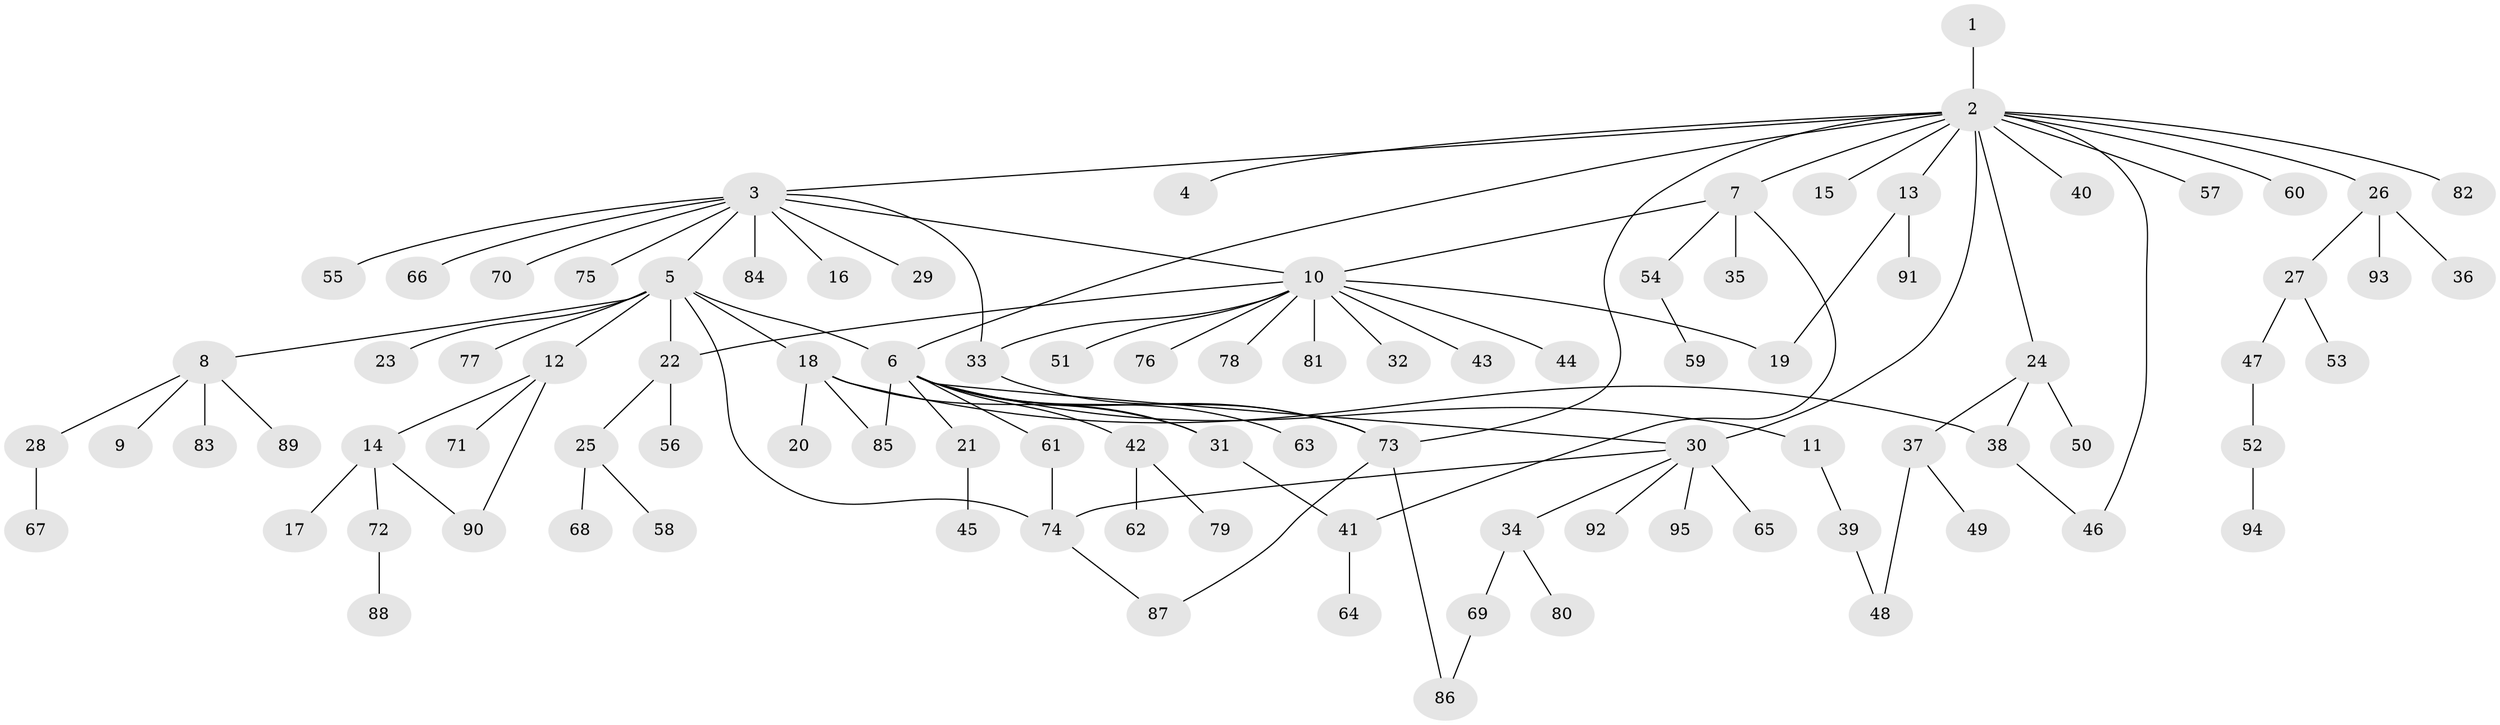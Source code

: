 // coarse degree distribution, {1: 0.5616438356164384, 15: 0.0273972602739726, 10: 0.0136986301369863, 8: 0.0136986301369863, 12: 0.0136986301369863, 4: 0.0410958904109589, 2: 0.1780821917808219, 3: 0.1095890410958904, 6: 0.0273972602739726, 5: 0.0136986301369863}
// Generated by graph-tools (version 1.1) at 2025/23/03/03/25 07:23:51]
// undirected, 95 vertices, 113 edges
graph export_dot {
graph [start="1"]
  node [color=gray90,style=filled];
  1;
  2;
  3;
  4;
  5;
  6;
  7;
  8;
  9;
  10;
  11;
  12;
  13;
  14;
  15;
  16;
  17;
  18;
  19;
  20;
  21;
  22;
  23;
  24;
  25;
  26;
  27;
  28;
  29;
  30;
  31;
  32;
  33;
  34;
  35;
  36;
  37;
  38;
  39;
  40;
  41;
  42;
  43;
  44;
  45;
  46;
  47;
  48;
  49;
  50;
  51;
  52;
  53;
  54;
  55;
  56;
  57;
  58;
  59;
  60;
  61;
  62;
  63;
  64;
  65;
  66;
  67;
  68;
  69;
  70;
  71;
  72;
  73;
  74;
  75;
  76;
  77;
  78;
  79;
  80;
  81;
  82;
  83;
  84;
  85;
  86;
  87;
  88;
  89;
  90;
  91;
  92;
  93;
  94;
  95;
  1 -- 2;
  2 -- 3;
  2 -- 4;
  2 -- 6;
  2 -- 7;
  2 -- 13;
  2 -- 15;
  2 -- 24;
  2 -- 26;
  2 -- 30;
  2 -- 40;
  2 -- 46;
  2 -- 57;
  2 -- 60;
  2 -- 73;
  2 -- 82;
  3 -- 5;
  3 -- 10;
  3 -- 16;
  3 -- 29;
  3 -- 33;
  3 -- 55;
  3 -- 66;
  3 -- 70;
  3 -- 75;
  3 -- 84;
  5 -- 6;
  5 -- 8;
  5 -- 12;
  5 -- 18;
  5 -- 22;
  5 -- 23;
  5 -- 74;
  5 -- 77;
  6 -- 11;
  6 -- 21;
  6 -- 30;
  6 -- 31;
  6 -- 42;
  6 -- 61;
  6 -- 63;
  6 -- 73;
  6 -- 85;
  7 -- 10;
  7 -- 35;
  7 -- 41;
  7 -- 54;
  8 -- 9;
  8 -- 28;
  8 -- 83;
  8 -- 89;
  10 -- 19;
  10 -- 22;
  10 -- 32;
  10 -- 33;
  10 -- 43;
  10 -- 44;
  10 -- 51;
  10 -- 76;
  10 -- 78;
  10 -- 81;
  11 -- 39;
  12 -- 14;
  12 -- 71;
  12 -- 90;
  13 -- 19;
  13 -- 91;
  14 -- 17;
  14 -- 72;
  14 -- 90;
  18 -- 20;
  18 -- 31;
  18 -- 38;
  18 -- 85;
  21 -- 45;
  22 -- 25;
  22 -- 56;
  24 -- 37;
  24 -- 38;
  24 -- 50;
  25 -- 58;
  25 -- 68;
  26 -- 27;
  26 -- 36;
  26 -- 93;
  27 -- 47;
  27 -- 53;
  28 -- 67;
  30 -- 34;
  30 -- 65;
  30 -- 74;
  30 -- 92;
  30 -- 95;
  31 -- 41;
  33 -- 73;
  34 -- 69;
  34 -- 80;
  37 -- 48;
  37 -- 49;
  38 -- 46;
  39 -- 48;
  41 -- 64;
  42 -- 62;
  42 -- 79;
  47 -- 52;
  52 -- 94;
  54 -- 59;
  61 -- 74;
  69 -- 86;
  72 -- 88;
  73 -- 86;
  73 -- 87;
  74 -- 87;
}
